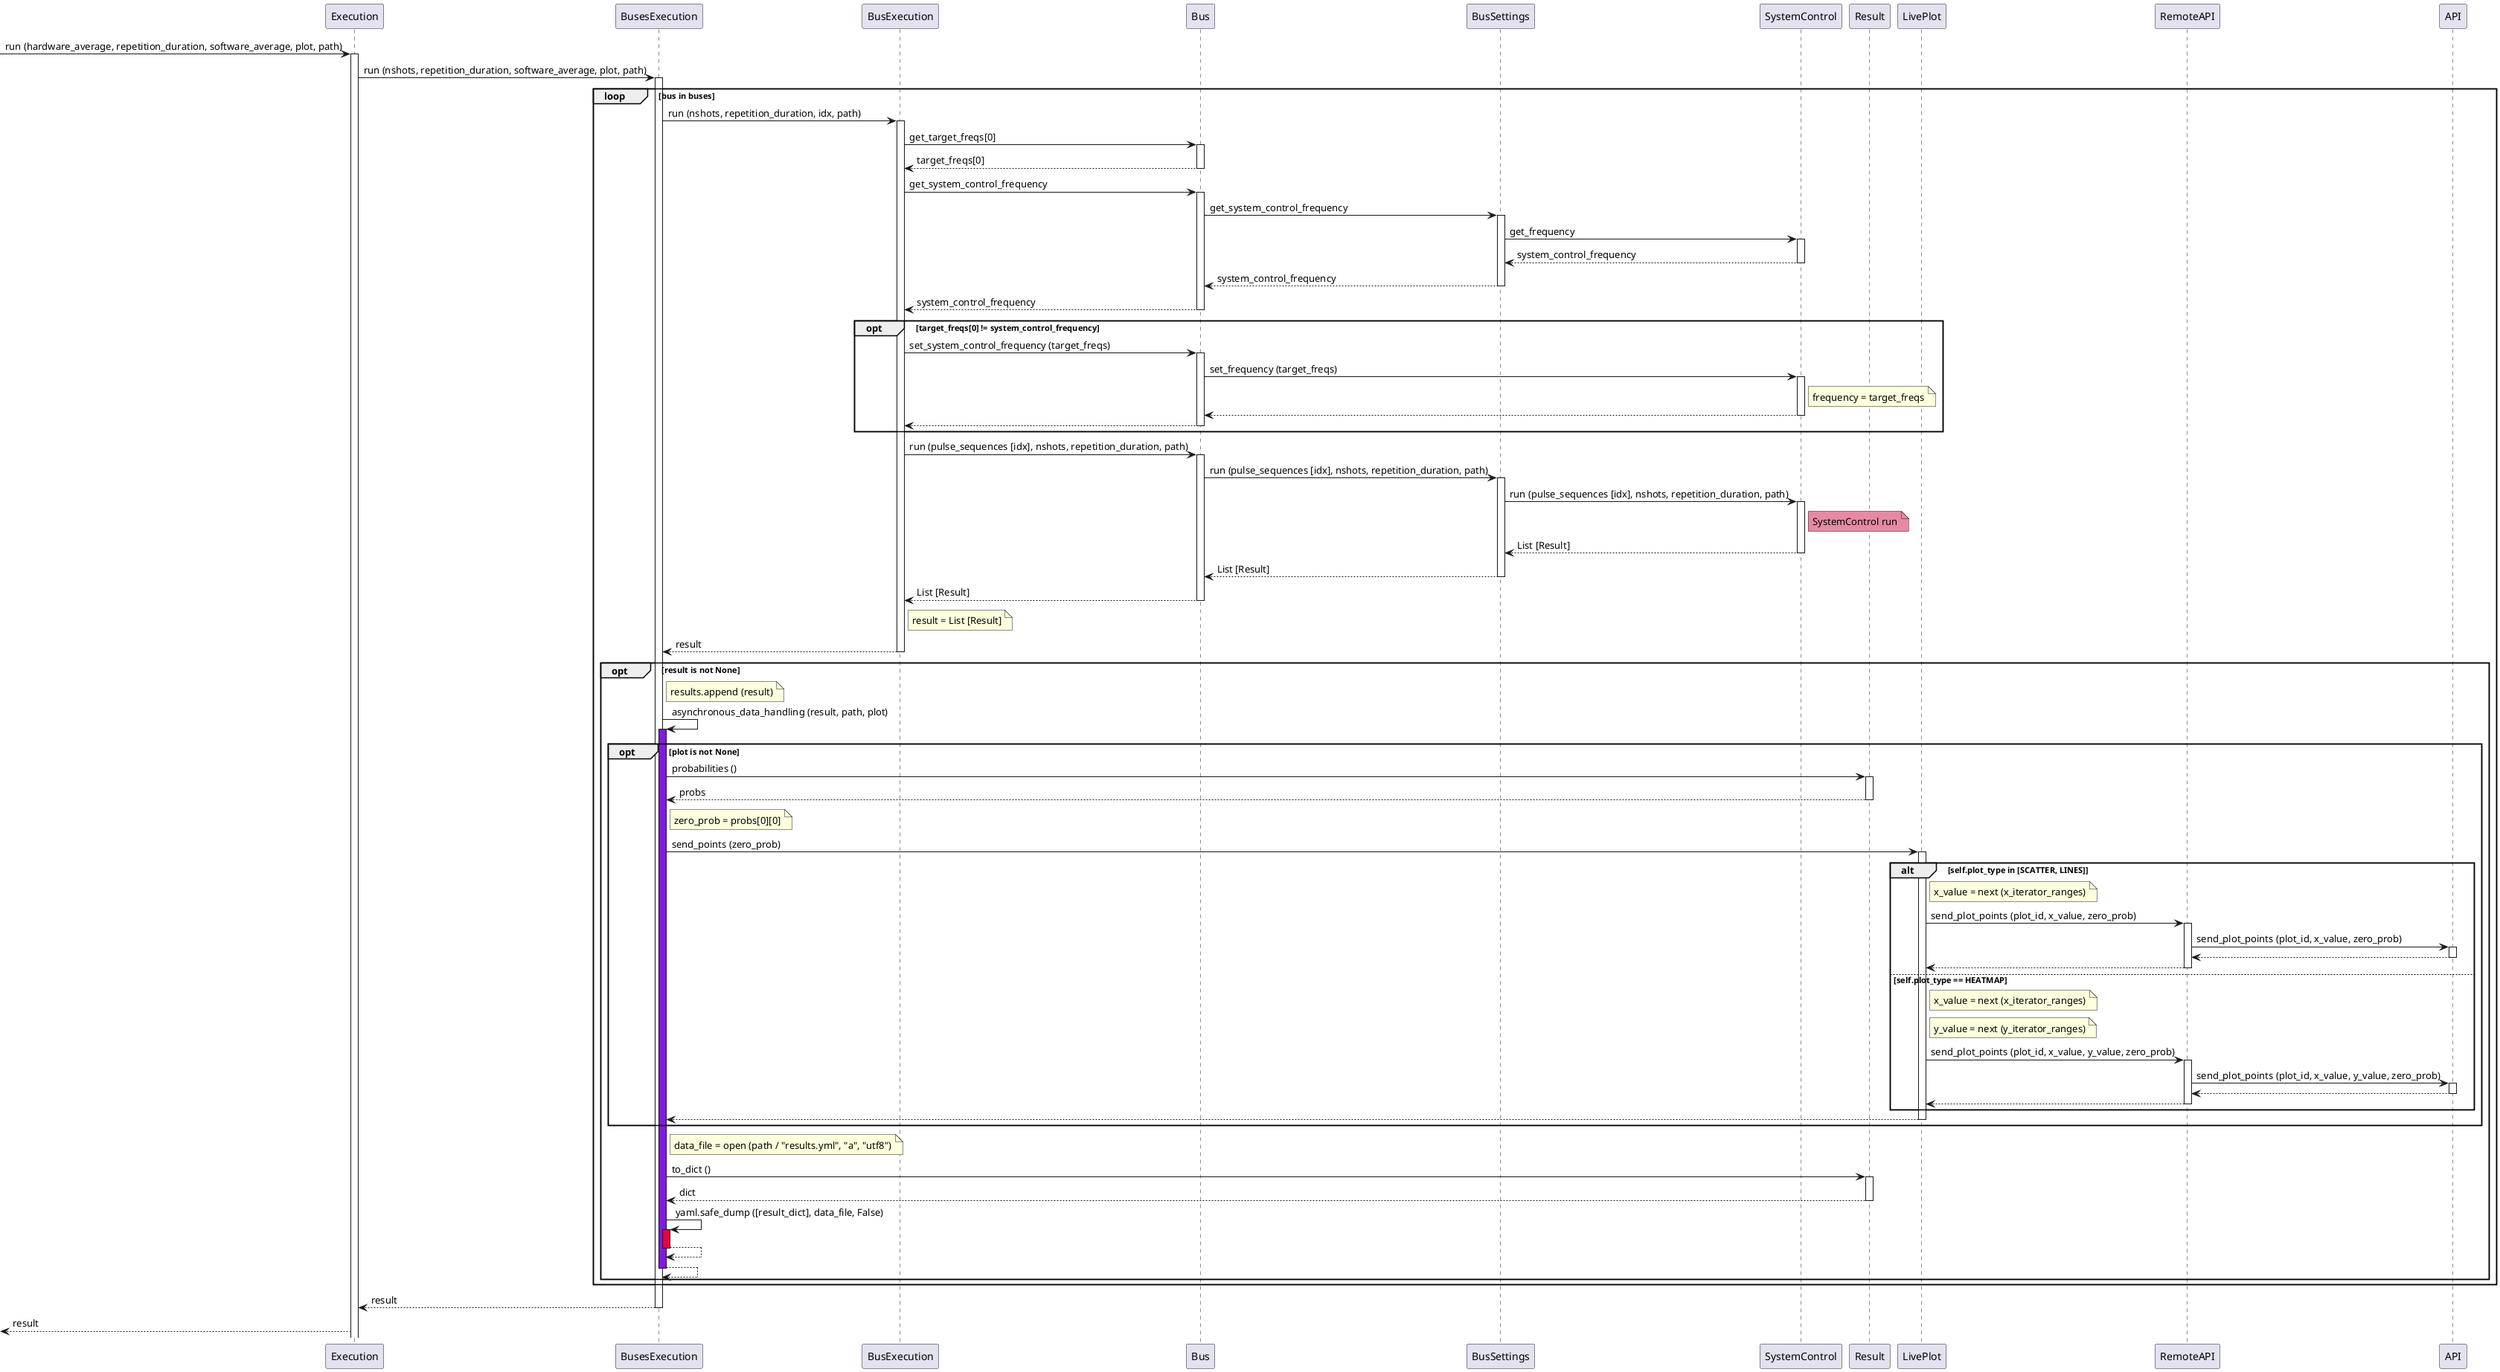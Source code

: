 @startuml
participant Execution as exe
participant BusesExecution as busesexe
participant BusExecution as busexe
participant Bus as bus
participant BusSettings as busset
participant SystemControl as system_control
participant Result as res
participant LivePlot as liveplot
participant RemoteAPI as remote_api
participant API as api

[-> exe ++: run (hardware_average, repetition_duration, software_average, plot, path)
exe -> busesexe ++: run (nshots, repetition_duration, software_average, plot, path)
loop bus in buses
    busesexe -> busexe ++: run (nshots, repetition_duration, idx, path)
    busexe -> bus ++: get_target_freqs[0]
    return target_freqs[0]
    busexe -> bus ++: get_system_control_frequency
    bus -> busset ++: get_system_control_frequency
    busset -> system_control ++: get_frequency
    return system_control_frequency
    return system_control_frequency
    return system_control_frequency
    opt target_freqs[0] != system_control_frequency
            busexe -> bus ++: set_system_control_frequency (target_freqs)
            bus -> system_control ++: set_frequency (target_freqs)
            note right of system_control: frequency = target_freqs
            return
            return
    end
    busexe -> bus ++: run (pulse_sequences [idx], nshots, repetition_duration, path)
    bus -> busset ++: run (pulse_sequences [idx], nshots, repetition_duration, path)
    busset -> system_control ++: run (pulse_sequences [idx], nshots, repetition_duration, path)
    note right of system_control #E68AA3: SystemControl run
    return List [Result]
    return List [Result]
    return List [Result]
    note right of busexe: result = List [Result]
    return result
    opt result is not None
            note right of busesexe: results.append (result)
            busesexe -> busesexe: asynchronous_data_handling (result, path, plot)
            activate busesexe #7F1CDB
            opt plot is not None
                busesexe -> res ++: probabilities ()
                return probs
                note right of busesexe: zero_prob = probs[0][0]
                busesexe -> liveplot ++: send_points (zero_prob)
                alt self.plot_type in [SCATTER, LINES]
                        note right of liveplot: x_value = next (x_iterator_ranges)
                        liveplot -> remote_api ++: send_plot_points (plot_id, x_value, zero_prob)
                        remote_api -> api ++: send_plot_points (plot_id, x_value, zero_prob)
                        return
                        return
                else self.plot_type == HEATMAP
                        note right of liveplot: x_value = next (x_iterator_ranges)
                        note right of liveplot: y_value = next (y_iterator_ranges)
                        liveplot -> remote_api ++: send_plot_points (plot_id, x_value, y_value, zero_prob)
                        remote_api -> api ++: send_plot_points (plot_id, x_value, y_value, zero_prob)
                        return
                        return
                end
                return
            end
            note right of busesexe: data_file = open (path / "results.yml", "a", "utf8")
            busesexe -> res ++: to_dict ()
            return dict
            busesexe -> busesexe: yaml.safe_dump ([result_dict], data_file, False)
            activate busesexe #E6033F
            return
            return
    end
end
return result
[<-- exe: result
@enduml